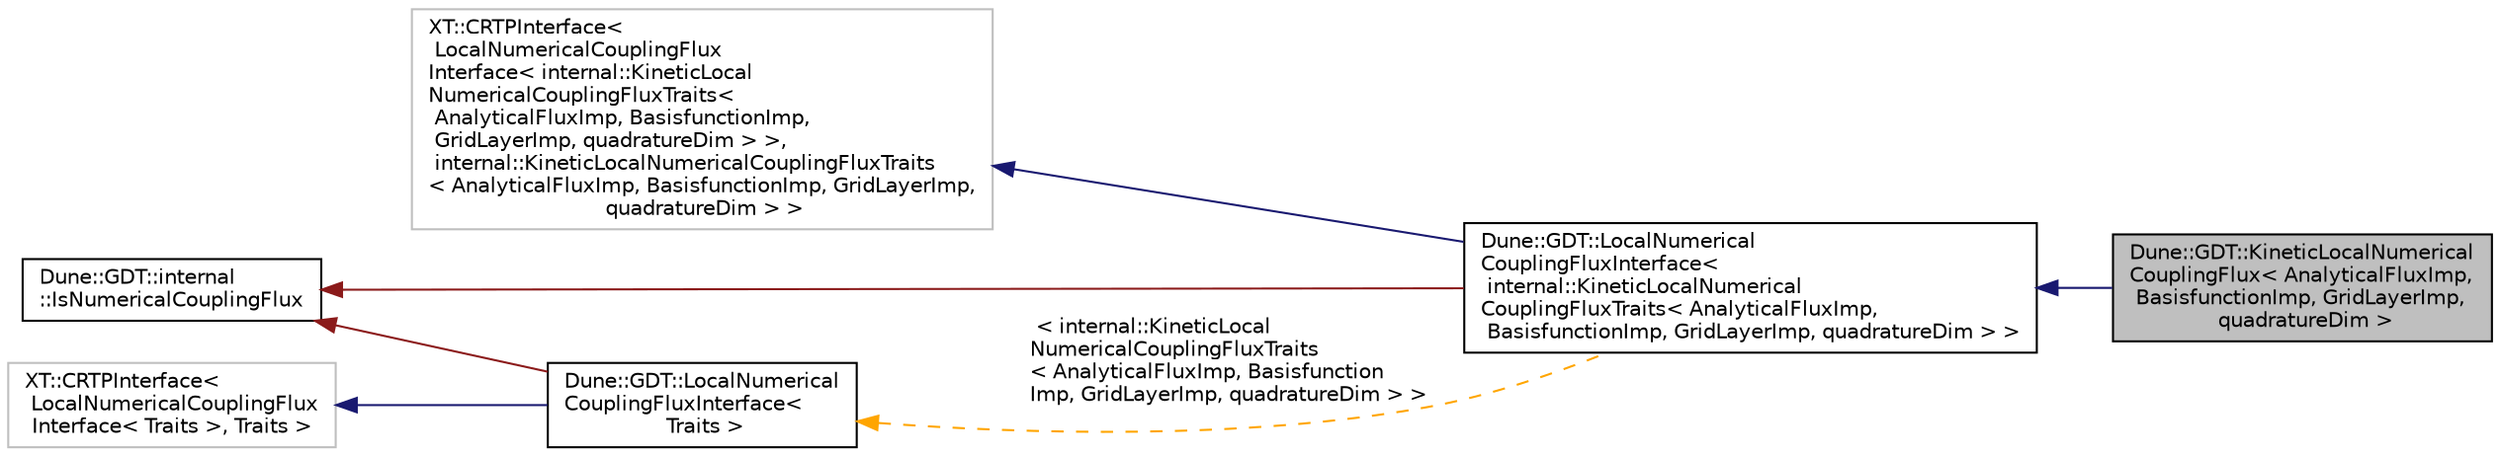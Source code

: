 digraph "Dune::GDT::KineticLocalNumericalCouplingFlux&lt; AnalyticalFluxImp, BasisfunctionImp, GridLayerImp, quadratureDim &gt;"
{
  edge [fontname="Helvetica",fontsize="10",labelfontname="Helvetica",labelfontsize="10"];
  node [fontname="Helvetica",fontsize="10",shape=record];
  rankdir="LR";
  Node1 [label="Dune::GDT::KineticLocalNumerical\lCouplingFlux\< AnalyticalFluxImp,\l BasisfunctionImp, GridLayerImp,\l quadratureDim \>",height=0.2,width=0.4,color="black", fillcolor="grey75", style="filled", fontcolor="black"];
  Node2 -> Node1 [dir="back",color="midnightblue",fontsize="10",style="solid",fontname="Helvetica"];
  Node2 [label="Dune::GDT::LocalNumerical\lCouplingFluxInterface\<\l internal::KineticLocalNumerical\lCouplingFluxTraits\< AnalyticalFluxImp,\l BasisfunctionImp, GridLayerImp, quadratureDim \> \>",height=0.2,width=0.4,color="black", fillcolor="white", style="filled",URL="$a00387.html"];
  Node3 -> Node2 [dir="back",color="midnightblue",fontsize="10",style="solid",fontname="Helvetica"];
  Node3 [label="XT::CRTPInterface\<\l LocalNumericalCouplingFlux\lInterface\< internal::KineticLocal\lNumericalCouplingFluxTraits\<\l AnalyticalFluxImp, BasisfunctionImp,\l GridLayerImp, quadratureDim \> \>,\l internal::KineticLocalNumericalCouplingFluxTraits\l\< AnalyticalFluxImp, BasisfunctionImp, GridLayerImp,\l quadratureDim \> \>",height=0.2,width=0.4,color="grey75", fillcolor="white", style="filled"];
  Node4 -> Node2 [dir="back",color="firebrick4",fontsize="10",style="solid",fontname="Helvetica"];
  Node4 [label="Dune::GDT::internal\l::IsNumericalCouplingFlux",height=0.2,width=0.4,color="black", fillcolor="white", style="filled",URL="$a00252.html"];
  Node5 -> Node2 [dir="back",color="orange",fontsize="10",style="dashed",label=" \< internal::KineticLocal\lNumericalCouplingFluxTraits\l\< AnalyticalFluxImp, Basisfunction\lImp, GridLayerImp, quadratureDim \> \>" ,fontname="Helvetica"];
  Node5 [label="Dune::GDT::LocalNumerical\lCouplingFluxInterface\<\l Traits \>",height=0.2,width=0.4,color="black", fillcolor="white", style="filled",URL="$a00387.html"];
  Node6 -> Node5 [dir="back",color="midnightblue",fontsize="10",style="solid",fontname="Helvetica"];
  Node6 [label="XT::CRTPInterface\<\l LocalNumericalCouplingFlux\lInterface\< Traits \>, Traits \>",height=0.2,width=0.4,color="grey75", fillcolor="white", style="filled"];
  Node4 -> Node5 [dir="back",color="firebrick4",fontsize="10",style="solid",fontname="Helvetica"];
}
